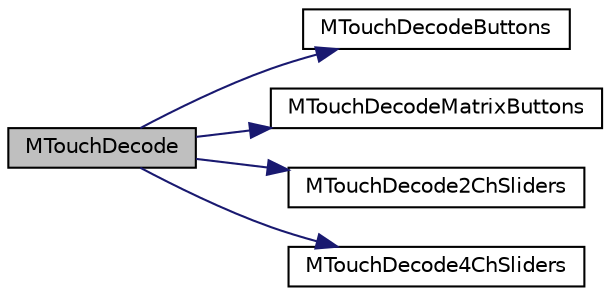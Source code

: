 digraph "MTouchDecode"
{
  edge [fontname="Helvetica",fontsize="10",labelfontname="Helvetica",labelfontsize="10"];
  node [fontname="Helvetica",fontsize="10",shape=record];
  rankdir="LR";
  Node1 [label="MTouchDecode",height=0.2,width=0.4,color="black", fillcolor="grey75", style="filled", fontcolor="black"];
  Node1 -> Node2 [color="midnightblue",fontsize="10",style="solid",fontname="Helvetica"];
  Node2 [label="MTouchDecodeButtons",height=0.2,width=0.4,color="black", fillcolor="white", style="filled",URL="$m_touch_button_8h.html#a9ae83ec51cba8b65a3e17af58786862f"];
  Node1 -> Node3 [color="midnightblue",fontsize="10",style="solid",fontname="Helvetica"];
  Node3 [label="MTouchDecodeMatrixButtons",height=0.2,width=0.4,color="black", fillcolor="white", style="filled",URL="$m_touch_matrix_button_8h.html#a5bce1f9490ad2840f5a9d83f6d9bc257"];
  Node1 -> Node4 [color="midnightblue",fontsize="10",style="solid",fontname="Helvetica"];
  Node4 [label="MTouchDecode2ChSliders",height=0.2,width=0.4,color="black", fillcolor="white", style="filled",URL="$m_touch2_ch_slider_8h.html#a700e2c856f08d7b55970cd682407ac45"];
  Node1 -> Node5 [color="midnightblue",fontsize="10",style="solid",fontname="Helvetica"];
  Node5 [label="MTouchDecode4ChSliders",height=0.2,width=0.4,color="black", fillcolor="white", style="filled",URL="$m_touch4_ch_slider_8h.html#a0c3c3e27fd26b4c17dd521f24d3e378f"];
}
